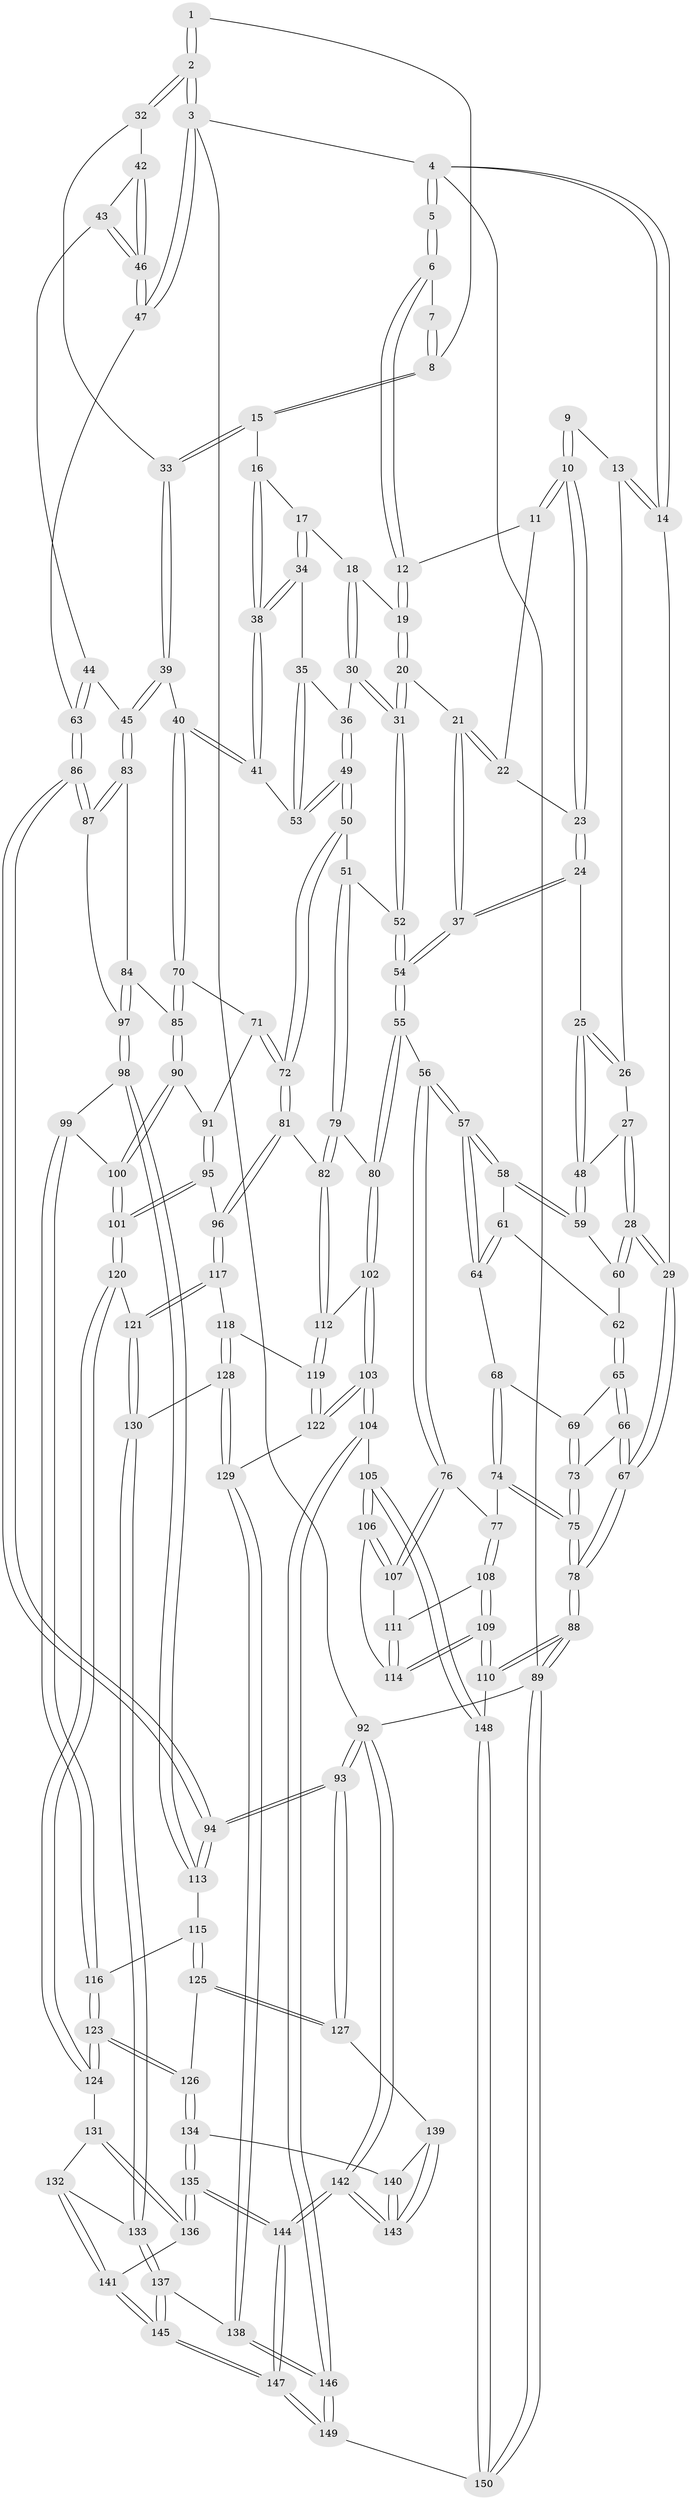 // coarse degree distribution, {1: 0.03333333333333333, 6: 0.13333333333333333, 3: 0.18333333333333332, 5: 0.25, 4: 0.26666666666666666, 9: 0.03333333333333333, 2: 0.03333333333333333, 8: 0.06666666666666667}
// Generated by graph-tools (version 1.1) at 2025/04/03/04/25 22:04:56]
// undirected, 150 vertices, 372 edges
graph export_dot {
graph [start="1"]
  node [color=gray90,style=filled];
  1 [pos="+0.9005115649835433+0"];
  2 [pos="+1+0"];
  3 [pos="+1+0"];
  4 [pos="+0+0"];
  5 [pos="+0+0"];
  6 [pos="+0.4480576534301985+0"];
  7 [pos="+0.635312317390812+0"];
  8 [pos="+0.807626638486683+0.13476083354267662"];
  9 [pos="+0.10150266914388752+0.06802013604639687"];
  10 [pos="+0.1993153248529567+0.1262380565918525"];
  11 [pos="+0.3617075032102733+0"];
  12 [pos="+0.4454668415996052+0"];
  13 [pos="+0+0.13552959672389747"];
  14 [pos="+0+0.11515674369577597"];
  15 [pos="+0.812163552694269+0.16479260030439719"];
  16 [pos="+0.8086268041667853+0.16587711513793377"];
  17 [pos="+0.7326742207321116+0.176779641436479"];
  18 [pos="+0.624157785398941+0.12937343589366684"];
  19 [pos="+0.4706113591078561+0"];
  20 [pos="+0.4503659960673071+0.28357490137433344"];
  21 [pos="+0.36226448846903053+0.2675286460666076"];
  22 [pos="+0.3480883139177337+0.21004127933036018"];
  23 [pos="+0.1852909037307497+0.18789702755033327"];
  24 [pos="+0.17572653975184155+0.2162901549216919"];
  25 [pos="+0.16909985597034635+0.21959395189656306"];
  26 [pos="+0.06455012429038857+0.19358996497598308"];
  27 [pos="+0.0008563616003864766+0.2694111063314262"];
  28 [pos="+0+0.29727403207812364"];
  29 [pos="+0+0.2917989297461918"];
  30 [pos="+0.5595005239242352+0.26576505073219603"];
  31 [pos="+0.47566508305244726+0.3129040977409536"];
  32 [pos="+0.8183544430642206+0.166056189604885"];
  33 [pos="+0.8167389421963805+0.16578103866198166"];
  34 [pos="+0.7057621516239865+0.24915547033645824"];
  35 [pos="+0.6792099559148206+0.28788140471640905"];
  36 [pos="+0.6222075404666895+0.2984343573158453"];
  37 [pos="+0.2678202243811924+0.30911144505516375"];
  38 [pos="+0.7698636199352585+0.3605653042951511"];
  39 [pos="+0.8028901331204062+0.42908012694555664"];
  40 [pos="+0.799471433749047+0.42952043434499326"];
  41 [pos="+0.7736746209907287+0.39133364362394263"];
  42 [pos="+0.8199705492284047+0.16710638295321956"];
  43 [pos="+0.8914616811850962+0.2797463021932954"];
  44 [pos="+0.9005014972566883+0.3351832751119939"];
  45 [pos="+0.8776021447391471+0.4236536330542539"];
  46 [pos="+1+0.15820929877741585"];
  47 [pos="+1+0.14907315840548113"];
  48 [pos="+0.11253213690248595+0.29304994226947634"];
  49 [pos="+0.6109491387125419+0.4085622659037942"];
  50 [pos="+0.5963072146445728+0.43270056353893865"];
  51 [pos="+0.5149475950107129+0.4076719002217882"];
  52 [pos="+0.4774069600914094+0.3431785408279335"];
  53 [pos="+0.688418892663307+0.3444069453523995"];
  54 [pos="+0.2708307815412898+0.4472903486594017"];
  55 [pos="+0.2625457670359038+0.4689054026098212"];
  56 [pos="+0.2467454563477742+0.4734767329677682"];
  57 [pos="+0.21961921601128978+0.4589918729279611"];
  58 [pos="+0.10783841191250622+0.332995612672817"];
  59 [pos="+0.10654124177623386+0.3155584068994126"];
  60 [pos="+0+0.3431863194442172"];
  61 [pos="+0.06915481795294486+0.39361480565346796"];
  62 [pos="+0.04849763280024175+0.3989003263887351"];
  63 [pos="+1+0.27069597265912493"];
  64 [pos="+0.10557383775078627+0.44292438040180987"];
  65 [pos="+0.01918665647553244+0.43540570768759307"];
  66 [pos="+0.002048715407342822+0.44463201286105486"];
  67 [pos="+0+0.5139106579709415"];
  68 [pos="+0.0894639767928631+0.4561883272820844"];
  69 [pos="+0.07158225443697293+0.4619836720406848"];
  70 [pos="+0.7737877672088991+0.4533684504531262"];
  71 [pos="+0.7447683904008122+0.47408357511319993"];
  72 [pos="+0.645361075514764+0.4923585078751007"];
  73 [pos="+0.05799208279165218+0.4886404444695387"];
  74 [pos="+0.09314029134250841+0.5552485826115094"];
  75 [pos="+0.05476595681056849+0.5561408063511003"];
  76 [pos="+0.20440709666506396+0.5215869081516905"];
  77 [pos="+0.09725932216184223+0.555818972217396"];
  78 [pos="+0+0.6369639265252677"];
  79 [pos="+0.4560819348313888+0.5012529106334394"];
  80 [pos="+0.31797335333356286+0.5159967718372398"];
  81 [pos="+0.6243533679314388+0.560845724572134"];
  82 [pos="+0.5085777087525412+0.6005087698847345"];
  83 [pos="+0.8846496745835535+0.42949789303103403"];
  84 [pos="+0.8759445067516238+0.5536093052127599"];
  85 [pos="+0.8274088428500386+0.5634713340761793"];
  86 [pos="+1+0.5256831079541248"];
  87 [pos="+1+0.4942207575296143"];
  88 [pos="+0+0.9461635433564346"];
  89 [pos="+0+1"];
  90 [pos="+0.8163321118265706+0.5766296522393715"];
  91 [pos="+0.7618492477041053+0.5474796058783254"];
  92 [pos="+1+1"];
  93 [pos="+1+0.7553281029422334"];
  94 [pos="+1+0.5443618871370453"];
  95 [pos="+0.7550147551301681+0.6036820694138905"];
  96 [pos="+0.6547613647623072+0.6164907036842541"];
  97 [pos="+0.8886753574697459+0.5848289140500901"];
  98 [pos="+0.8884545392064594+0.6081775086730846"];
  99 [pos="+0.8778774087955057+0.6230934919422337"];
  100 [pos="+0.8172539501822182+0.6410325764758763"];
  101 [pos="+0.8025241589676716+0.652635887405324"];
  102 [pos="+0.326923079702505+0.5505668435529683"];
  103 [pos="+0.35147832125961237+0.7320575157432355"];
  104 [pos="+0.3240381474281567+0.7630028961914314"];
  105 [pos="+0.2926780350109866+0.7675337378685929"];
  106 [pos="+0.2581085111528885+0.7617531886094826"];
  107 [pos="+0.20347252912640257+0.5356061648234005"];
  108 [pos="+0.11814333075208669+0.642261873096736"];
  109 [pos="+0.038799087308095746+0.8099655896806857"];
  110 [pos="+0+0.9267691640786075"];
  111 [pos="+0.16566293419628303+0.6310311551939902"];
  112 [pos="+0.500770280315404+0.6165951660234625"];
  113 [pos="+0.9947190482568585+0.6208866884358231"];
  114 [pos="+0.24817355447737208+0.7621821285708007"];
  115 [pos="+0.9329311997378095+0.6837229744692134"];
  116 [pos="+0.9077071446413594+0.6768492903764751"];
  117 [pos="+0.6591822964699947+0.679682945187434"];
  118 [pos="+0.5505368012099275+0.6918339489140759"];
  119 [pos="+0.48578834753148414+0.6622767824362755"];
  120 [pos="+0.7954126802528788+0.6782220124142249"];
  121 [pos="+0.6610224776264876+0.682810741375521"];
  122 [pos="+0.4300891955386843+0.7102489921193953"];
  123 [pos="+0.858349010407593+0.7326143099109688"];
  124 [pos="+0.803476950018911+0.7044314797879551"];
  125 [pos="+0.9413406717096904+0.7012368245532207"];
  126 [pos="+0.8874912347465805+0.7785378614041781"];
  127 [pos="+1+0.7613835065871838"];
  128 [pos="+0.5712940349870579+0.7515894996175007"];
  129 [pos="+0.5456085199694002+0.8114419143744485"];
  130 [pos="+0.6625182748883112+0.7298332167052685"];
  131 [pos="+0.7944639046295476+0.7191197024072512"];
  132 [pos="+0.7281239829402921+0.7876051520935259"];
  133 [pos="+0.6825710134066437+0.7868885638752855"];
  134 [pos="+0.8909728202923737+0.7894721791357842"];
  135 [pos="+0.8604628655063119+0.8271202192189854"];
  136 [pos="+0.8206223729173215+0.8274505110060669"];
  137 [pos="+0.6460987681671774+0.8419513454641115"];
  138 [pos="+0.5626991779641575+0.8558121810358751"];
  139 [pos="+0.9754207884854833+0.780568504544654"];
  140 [pos="+0.8959339714285145+0.7901571446580411"];
  141 [pos="+0.7871586944793848+0.8358748048515054"];
  142 [pos="+1+1"];
  143 [pos="+0.9552974542034218+0.8696540653322808"];
  144 [pos="+1+1"];
  145 [pos="+0.7423646793859775+0.984072012955492"];
  146 [pos="+0.4608827579724632+0.9924538502000405"];
  147 [pos="+0.8028731011466412+1"];
  148 [pos="+0.24119866056582884+0.9494430456772304"];
  149 [pos="+0.4572529327146775+1"];
  150 [pos="+0.44226779962508644+1"];
  1 -- 2;
  1 -- 2;
  1 -- 8;
  2 -- 3;
  2 -- 3;
  2 -- 32;
  2 -- 32;
  3 -- 4;
  3 -- 47;
  3 -- 47;
  3 -- 92;
  4 -- 5;
  4 -- 5;
  4 -- 14;
  4 -- 14;
  4 -- 89;
  5 -- 6;
  5 -- 6;
  6 -- 7;
  6 -- 12;
  6 -- 12;
  7 -- 8;
  7 -- 8;
  8 -- 15;
  8 -- 15;
  9 -- 10;
  9 -- 10;
  9 -- 13;
  10 -- 11;
  10 -- 11;
  10 -- 23;
  10 -- 23;
  11 -- 12;
  11 -- 22;
  12 -- 19;
  12 -- 19;
  13 -- 14;
  13 -- 14;
  13 -- 26;
  14 -- 29;
  15 -- 16;
  15 -- 33;
  15 -- 33;
  16 -- 17;
  16 -- 38;
  16 -- 38;
  17 -- 18;
  17 -- 34;
  17 -- 34;
  18 -- 19;
  18 -- 30;
  18 -- 30;
  19 -- 20;
  19 -- 20;
  20 -- 21;
  20 -- 31;
  20 -- 31;
  21 -- 22;
  21 -- 22;
  21 -- 37;
  21 -- 37;
  22 -- 23;
  23 -- 24;
  23 -- 24;
  24 -- 25;
  24 -- 37;
  24 -- 37;
  25 -- 26;
  25 -- 26;
  25 -- 48;
  25 -- 48;
  26 -- 27;
  27 -- 28;
  27 -- 28;
  27 -- 48;
  28 -- 29;
  28 -- 29;
  28 -- 60;
  28 -- 60;
  29 -- 67;
  29 -- 67;
  30 -- 31;
  30 -- 31;
  30 -- 36;
  31 -- 52;
  31 -- 52;
  32 -- 33;
  32 -- 42;
  33 -- 39;
  33 -- 39;
  34 -- 35;
  34 -- 38;
  34 -- 38;
  35 -- 36;
  35 -- 53;
  35 -- 53;
  36 -- 49;
  36 -- 49;
  37 -- 54;
  37 -- 54;
  38 -- 41;
  38 -- 41;
  39 -- 40;
  39 -- 45;
  39 -- 45;
  40 -- 41;
  40 -- 41;
  40 -- 70;
  40 -- 70;
  41 -- 53;
  42 -- 43;
  42 -- 46;
  42 -- 46;
  43 -- 44;
  43 -- 46;
  43 -- 46;
  44 -- 45;
  44 -- 63;
  44 -- 63;
  45 -- 83;
  45 -- 83;
  46 -- 47;
  46 -- 47;
  47 -- 63;
  48 -- 59;
  48 -- 59;
  49 -- 50;
  49 -- 50;
  49 -- 53;
  49 -- 53;
  50 -- 51;
  50 -- 72;
  50 -- 72;
  51 -- 52;
  51 -- 79;
  51 -- 79;
  52 -- 54;
  52 -- 54;
  54 -- 55;
  54 -- 55;
  55 -- 56;
  55 -- 80;
  55 -- 80;
  56 -- 57;
  56 -- 57;
  56 -- 76;
  56 -- 76;
  57 -- 58;
  57 -- 58;
  57 -- 64;
  57 -- 64;
  58 -- 59;
  58 -- 59;
  58 -- 61;
  59 -- 60;
  60 -- 62;
  61 -- 62;
  61 -- 64;
  61 -- 64;
  62 -- 65;
  62 -- 65;
  63 -- 86;
  63 -- 86;
  64 -- 68;
  65 -- 66;
  65 -- 66;
  65 -- 69;
  66 -- 67;
  66 -- 67;
  66 -- 73;
  67 -- 78;
  67 -- 78;
  68 -- 69;
  68 -- 74;
  68 -- 74;
  69 -- 73;
  69 -- 73;
  70 -- 71;
  70 -- 85;
  70 -- 85;
  71 -- 72;
  71 -- 72;
  71 -- 91;
  72 -- 81;
  72 -- 81;
  73 -- 75;
  73 -- 75;
  74 -- 75;
  74 -- 75;
  74 -- 77;
  75 -- 78;
  75 -- 78;
  76 -- 77;
  76 -- 107;
  76 -- 107;
  77 -- 108;
  77 -- 108;
  78 -- 88;
  78 -- 88;
  79 -- 80;
  79 -- 82;
  79 -- 82;
  80 -- 102;
  80 -- 102;
  81 -- 82;
  81 -- 96;
  81 -- 96;
  82 -- 112;
  82 -- 112;
  83 -- 84;
  83 -- 87;
  83 -- 87;
  84 -- 85;
  84 -- 97;
  84 -- 97;
  85 -- 90;
  85 -- 90;
  86 -- 87;
  86 -- 87;
  86 -- 94;
  86 -- 94;
  87 -- 97;
  88 -- 89;
  88 -- 89;
  88 -- 110;
  88 -- 110;
  89 -- 150;
  89 -- 150;
  89 -- 92;
  90 -- 91;
  90 -- 100;
  90 -- 100;
  91 -- 95;
  91 -- 95;
  92 -- 93;
  92 -- 93;
  92 -- 142;
  92 -- 142;
  93 -- 94;
  93 -- 94;
  93 -- 127;
  93 -- 127;
  94 -- 113;
  94 -- 113;
  95 -- 96;
  95 -- 101;
  95 -- 101;
  96 -- 117;
  96 -- 117;
  97 -- 98;
  97 -- 98;
  98 -- 99;
  98 -- 113;
  98 -- 113;
  99 -- 100;
  99 -- 116;
  99 -- 116;
  100 -- 101;
  100 -- 101;
  101 -- 120;
  101 -- 120;
  102 -- 103;
  102 -- 103;
  102 -- 112;
  103 -- 104;
  103 -- 104;
  103 -- 122;
  103 -- 122;
  104 -- 105;
  104 -- 146;
  104 -- 146;
  105 -- 106;
  105 -- 106;
  105 -- 148;
  105 -- 148;
  106 -- 107;
  106 -- 107;
  106 -- 114;
  107 -- 111;
  108 -- 109;
  108 -- 109;
  108 -- 111;
  109 -- 110;
  109 -- 110;
  109 -- 114;
  109 -- 114;
  110 -- 148;
  111 -- 114;
  111 -- 114;
  112 -- 119;
  112 -- 119;
  113 -- 115;
  115 -- 116;
  115 -- 125;
  115 -- 125;
  116 -- 123;
  116 -- 123;
  117 -- 118;
  117 -- 121;
  117 -- 121;
  118 -- 119;
  118 -- 128;
  118 -- 128;
  119 -- 122;
  119 -- 122;
  120 -- 121;
  120 -- 124;
  120 -- 124;
  121 -- 130;
  121 -- 130;
  122 -- 129;
  123 -- 124;
  123 -- 124;
  123 -- 126;
  123 -- 126;
  124 -- 131;
  125 -- 126;
  125 -- 127;
  125 -- 127;
  126 -- 134;
  126 -- 134;
  127 -- 139;
  128 -- 129;
  128 -- 129;
  128 -- 130;
  129 -- 138;
  129 -- 138;
  130 -- 133;
  130 -- 133;
  131 -- 132;
  131 -- 136;
  131 -- 136;
  132 -- 133;
  132 -- 141;
  132 -- 141;
  133 -- 137;
  133 -- 137;
  134 -- 135;
  134 -- 135;
  134 -- 140;
  135 -- 136;
  135 -- 136;
  135 -- 144;
  135 -- 144;
  136 -- 141;
  137 -- 138;
  137 -- 145;
  137 -- 145;
  138 -- 146;
  138 -- 146;
  139 -- 140;
  139 -- 143;
  139 -- 143;
  140 -- 143;
  140 -- 143;
  141 -- 145;
  141 -- 145;
  142 -- 143;
  142 -- 143;
  142 -- 144;
  142 -- 144;
  144 -- 147;
  144 -- 147;
  145 -- 147;
  145 -- 147;
  146 -- 149;
  146 -- 149;
  147 -- 149;
  147 -- 149;
  148 -- 150;
  148 -- 150;
  149 -- 150;
}
